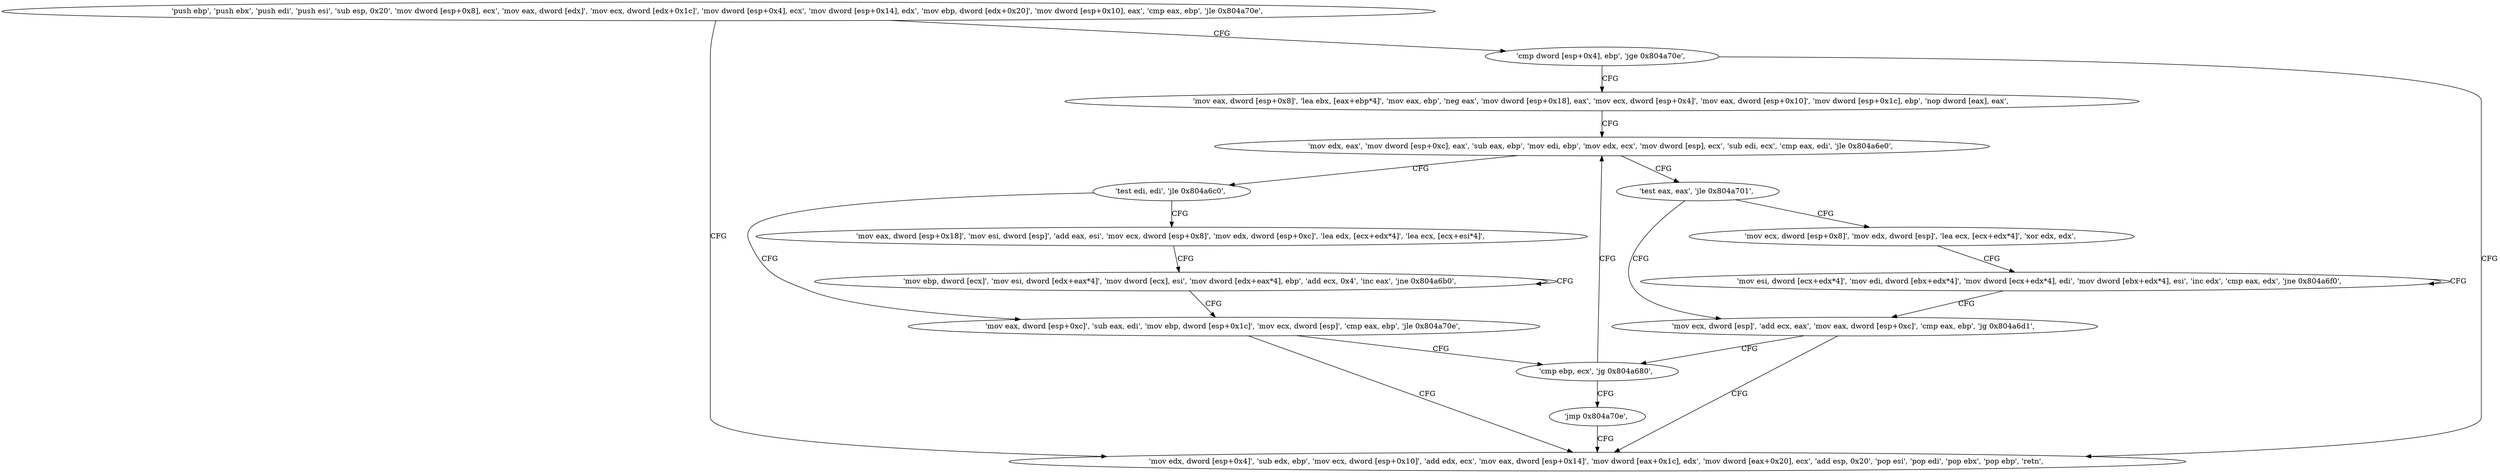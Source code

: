 digraph "func" {
"134522416" [label = "'push ebp', 'push ebx', 'push edi', 'push esi', 'sub esp, 0x20', 'mov dword [esp+0x8], ecx', 'mov eax, dword [edx]', 'mov ecx, dword [edx+0x1c]', 'mov dword [esp+0x4], ecx', 'mov dword [esp+0x14], edx', 'mov ebp, dword [edx+0x20]', 'mov dword [esp+0x10], eax', 'cmp eax, ebp', 'jle 0x804a70e', " ]
"134522638" [label = "'mov edx, dword [esp+0x4]', 'sub edx, ebp', 'mov ecx, dword [esp+0x10]', 'add edx, ecx', 'mov eax, dword [esp+0x14]', 'mov dword [eax+0x1c], edx', 'mov dword [eax+0x20], ecx', 'add esp, 0x20', 'pop esi', 'pop edi', 'pop ebx', 'pop ebp', 'retn', " ]
"134522455" [label = "'cmp dword [esp+0x4], ebp', 'jge 0x804a70e', " ]
"134522465" [label = "'mov eax, dword [esp+0x8]', 'lea ebx, [eax+ebp*4]', 'mov eax, ebp', 'neg eax', 'mov dword [esp+0x18], eax', 'mov ecx, dword [esp+0x4]', 'mov eax, dword [esp+0x10]', 'mov dword [esp+0x1c], ebp', 'nop dword [eax], eax', " ]
"134522496" [label = "'mov edx, eax', 'mov dword [esp+0xc], eax', 'sub eax, ebp', 'mov edi, ebp', 'mov edx, ecx', 'mov dword [esp], ecx', 'sub edi, ecx', 'cmp eax, edi', 'jle 0x804a6e0', " ]
"134522592" [label = "'test eax, eax', 'jle 0x804a701', " ]
"134522625" [label = "'mov ecx, dword [esp]', 'add ecx, eax', 'mov eax, dword [esp+0xc]', 'cmp eax, ebp', 'jg 0x804a6d1', " ]
"134522596" [label = "'mov ecx, dword [esp+0x8]', 'mov edx, dword [esp]', 'lea ecx, [ecx+edx*4]', 'xor edx, edx', " ]
"134522517" [label = "'test edi, edi', 'jle 0x804a6c0', " ]
"134522560" [label = "'mov eax, dword [esp+0xc]', 'sub eax, edi', 'mov ebp, dword [esp+0x1c]', 'mov ecx, dword [esp]', 'cmp eax, ebp', 'jle 0x804a70e', " ]
"134522521" [label = "'mov eax, dword [esp+0x18]', 'mov esi, dword [esp]', 'add eax, esi', 'mov ecx, dword [esp+0x8]', 'mov edx, dword [esp+0xc]', 'lea edx, [ecx+edx*4]', 'lea ecx, [ecx+esi*4]', " ]
"134522577" [label = "'cmp ebp, ecx', 'jg 0x804a680', " ]
"134522608" [label = "'mov esi, dword [ecx+edx*4]', 'mov edi, dword [ebx+edx*4]', 'mov dword [ecx+edx*4], edi', 'mov dword [ebx+edx*4], esi', 'inc edx', 'cmp eax, edx', 'jne 0x804a6f0', " ]
"134522544" [label = "'mov ebp, dword [ecx]', 'mov esi, dword [edx+eax*4]', 'mov dword [ecx], esi', 'mov dword [edx+eax*4], ebp', 'add ecx, 0x4', 'inc eax', 'jne 0x804a6b0', " ]
"134522581" [label = "'jmp 0x804a70e', " ]
"134522416" -> "134522638" [ label = "CFG" ]
"134522416" -> "134522455" [ label = "CFG" ]
"134522455" -> "134522638" [ label = "CFG" ]
"134522455" -> "134522465" [ label = "CFG" ]
"134522465" -> "134522496" [ label = "CFG" ]
"134522496" -> "134522592" [ label = "CFG" ]
"134522496" -> "134522517" [ label = "CFG" ]
"134522592" -> "134522625" [ label = "CFG" ]
"134522592" -> "134522596" [ label = "CFG" ]
"134522625" -> "134522577" [ label = "CFG" ]
"134522625" -> "134522638" [ label = "CFG" ]
"134522596" -> "134522608" [ label = "CFG" ]
"134522517" -> "134522560" [ label = "CFG" ]
"134522517" -> "134522521" [ label = "CFG" ]
"134522560" -> "134522638" [ label = "CFG" ]
"134522560" -> "134522577" [ label = "CFG" ]
"134522521" -> "134522544" [ label = "CFG" ]
"134522577" -> "134522496" [ label = "CFG" ]
"134522577" -> "134522581" [ label = "CFG" ]
"134522608" -> "134522608" [ label = "CFG" ]
"134522608" -> "134522625" [ label = "CFG" ]
"134522544" -> "134522544" [ label = "CFG" ]
"134522544" -> "134522560" [ label = "CFG" ]
"134522581" -> "134522638" [ label = "CFG" ]
}
